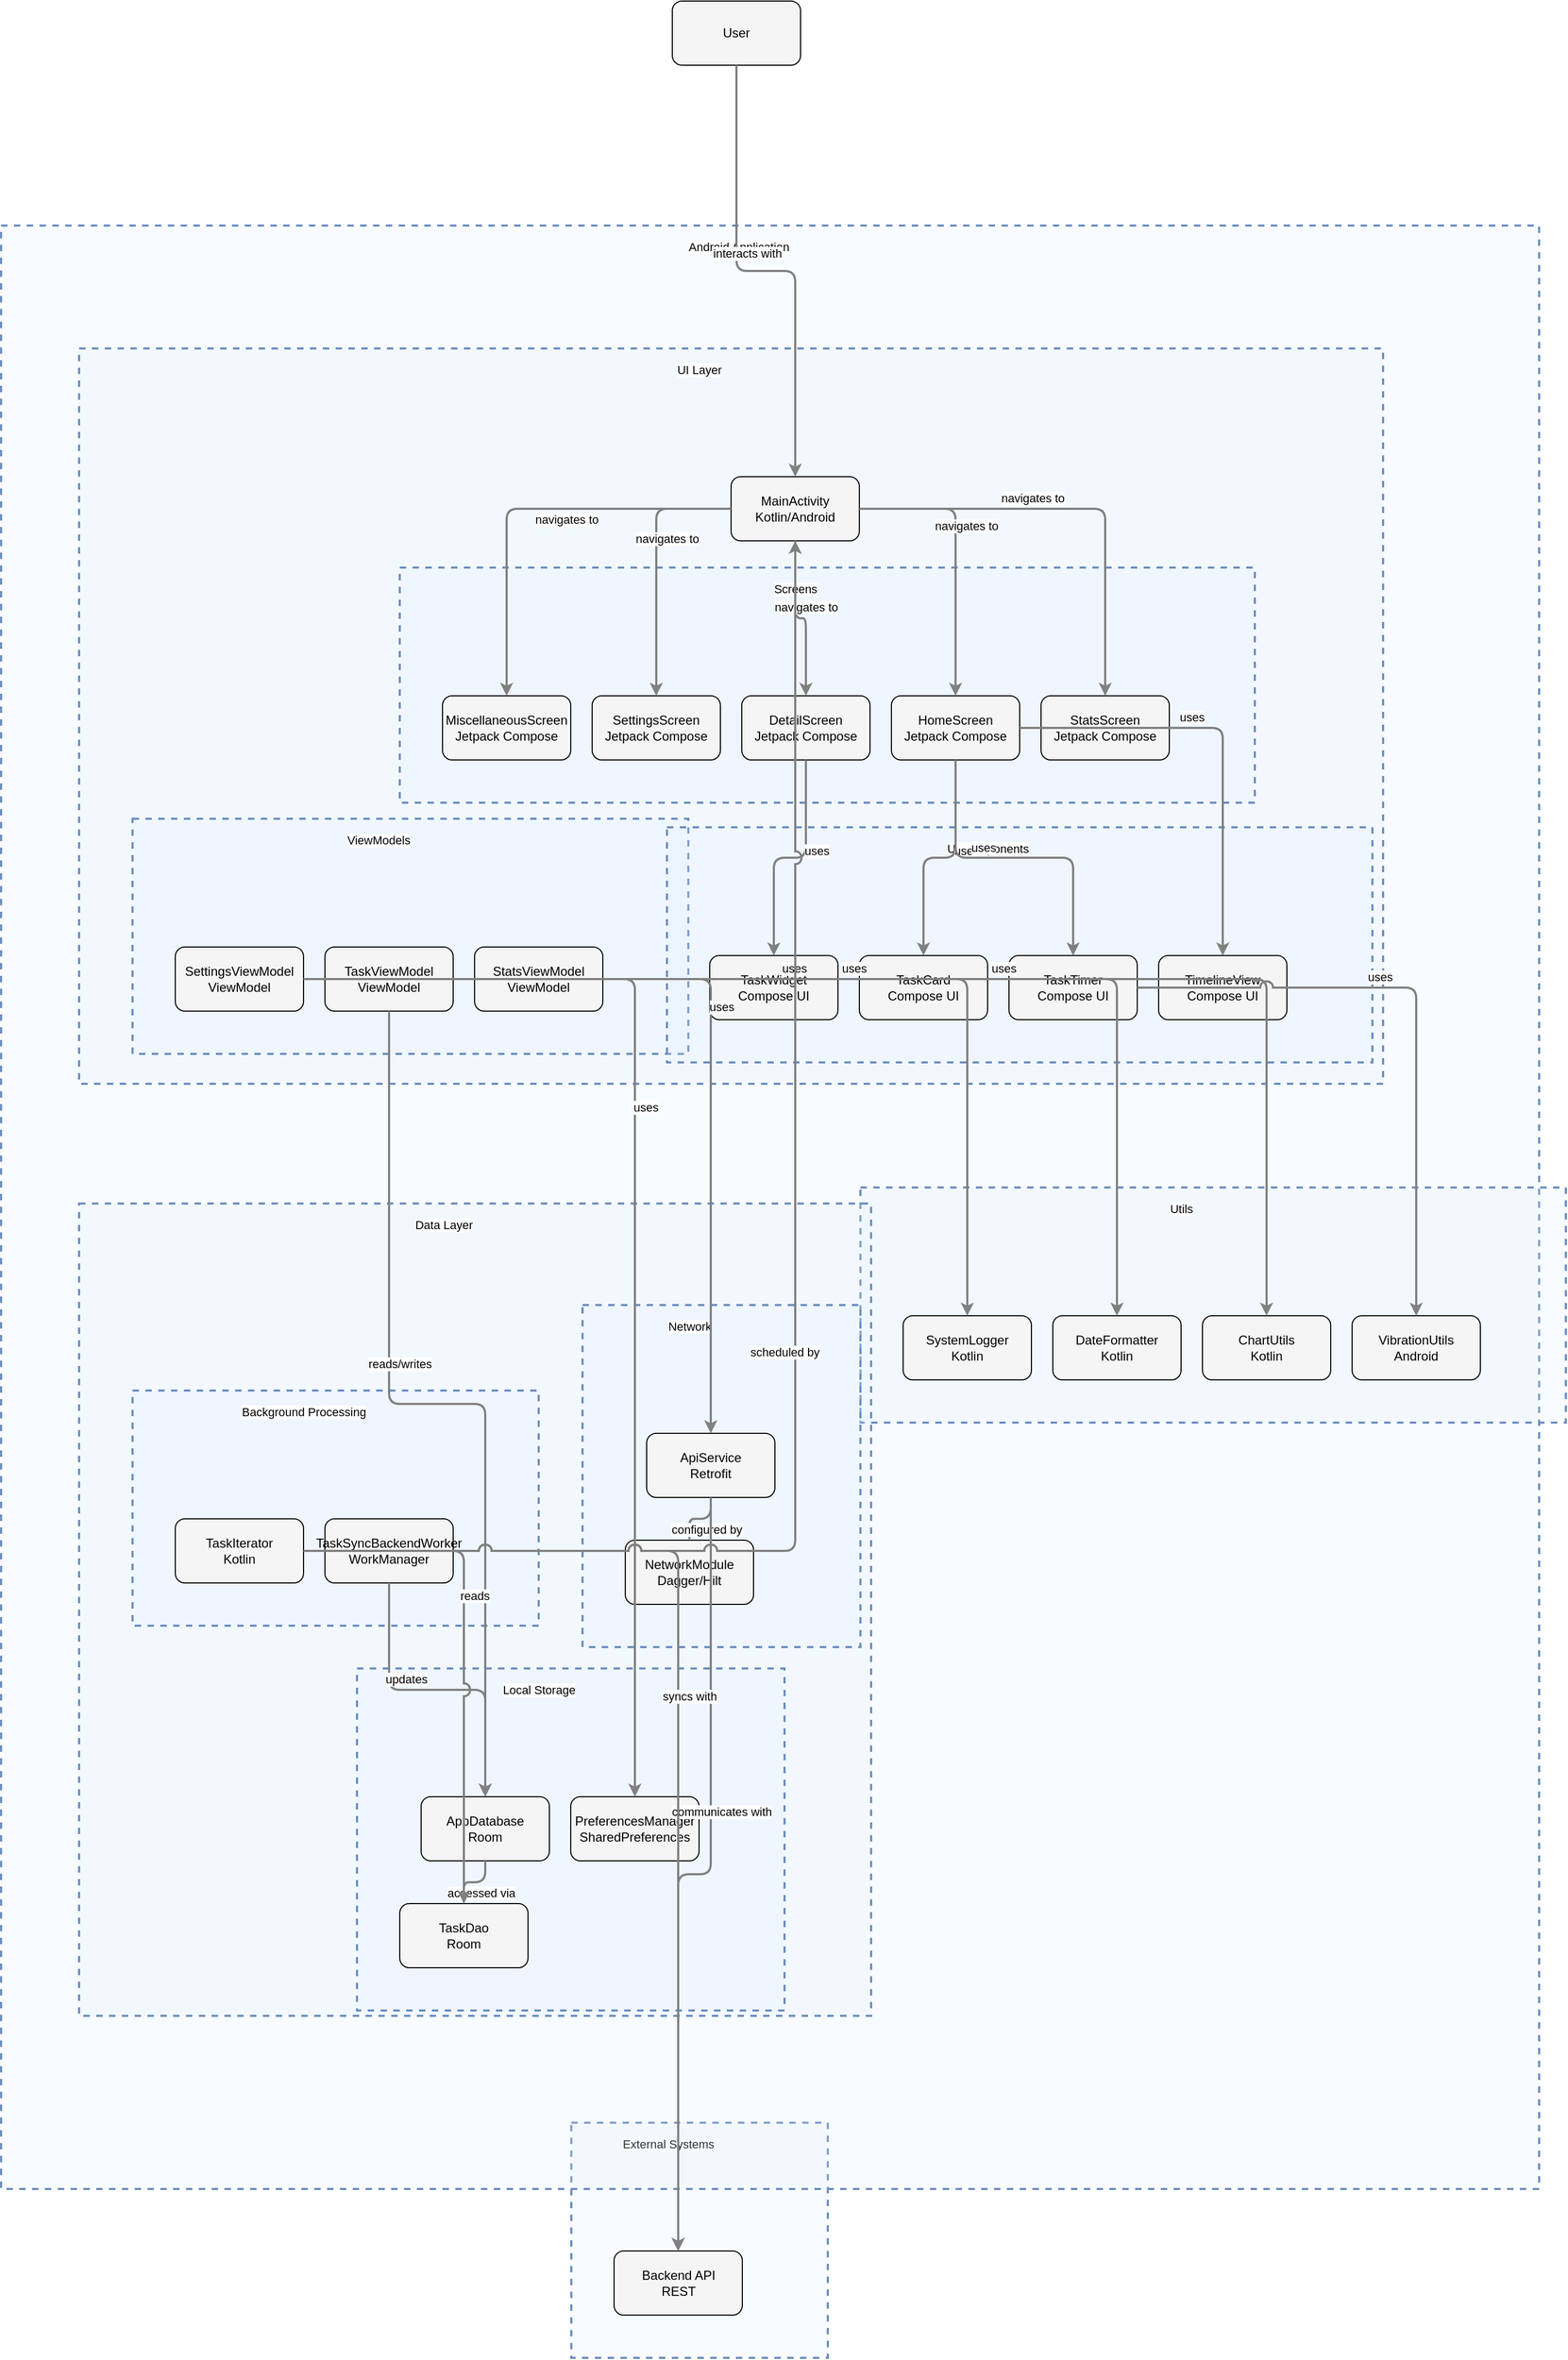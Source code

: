 <?xml version="1.0" encoding="UTF-8"?>
      <mxfile version="14.6.5" type="device">
        <diagram id="codeviz-diagram" name="System Diagram">
          <mxGraphModel dx="1000" dy="1000" grid="1" gridSize="10" guides="1" tooltips="1" connect="1" arrows="1" fold="1" page="1" pageScale="1" pageWidth="1169" pageHeight="827" math="0" shadow="0">
            <root>
              <mxCell id="0"/>
              <mxCell id="1" parent="0"/>
              <mxCell id="subGraph6" value="" style="html=1;whiteSpace=wrap;container=1;fillColor=#dae8fc;strokeColor=#6c8ebf;dashed=1;fillOpacity=20;strokeWidth=2;containerType=none;recursiveResize=0;movable=1;resizable=1;autosize=0;dropTarget=0" vertex="1" parent="subGraph7">
                <mxGeometry x="50" y="175" width="380" height="220" as="geometry"/>
              </mxCell>
              <mxCell id="subGraph6_label" value="Background Processing" style="edgeLabel;html=1;align=center;verticalAlign=middle;resizable=0;labelBackgroundColor=white;spacing=5" vertex="1" parent="subGraph7">
                <mxGeometry x="58" y="183" width="304" height="24" as="geometry"/>
              </mxCell>
<mxCell id="Network" value="" style="html=1;whiteSpace=wrap;container=1;fillColor=#dae8fc;strokeColor=#6c8ebf;dashed=1;fillOpacity=20;strokeWidth=2;containerType=none;recursiveResize=0;movable=1;resizable=1;autosize=0;dropTarget=0" vertex="1" parent="subGraph7">
                <mxGeometry x="471" y="95" width="260" height="320" as="geometry"/>
              </mxCell>
              <mxCell id="Network_label" value="Network" style="edgeLabel;html=1;align=center;verticalAlign=middle;resizable=0;labelBackgroundColor=white;spacing=5" vertex="1" parent="subGraph7">
                <mxGeometry x="479" y="103" width="184" height="24" as="geometry"/>
              </mxCell>
<mxCell id="subGraph4" value="" style="html=1;whiteSpace=wrap;container=1;fillColor=#dae8fc;strokeColor=#6c8ebf;dashed=1;fillOpacity=20;strokeWidth=2;containerType=none;recursiveResize=0;movable=1;resizable=1;autosize=0;dropTarget=0" vertex="1" parent="subGraph7">
                <mxGeometry x="260" y="435" width="400" height="320" as="geometry"/>
              </mxCell>
              <mxCell id="subGraph4_label" value="Local Storage" style="edgeLabel;html=1;align=center;verticalAlign=middle;resizable=0;labelBackgroundColor=white;spacing=5" vertex="1" parent="subGraph7">
                <mxGeometry x="268" y="443" width="324" height="24" as="geometry"/>
              </mxCell>
<mxCell id="ViewModels" value="" style="html=1;whiteSpace=wrap;container=1;fillColor=#dae8fc;strokeColor=#6c8ebf;dashed=1;fillOpacity=20;strokeWidth=2;containerType=none;recursiveResize=0;movable=1;resizable=1;autosize=0;dropTarget=0" vertex="1" parent="subGraph3">
                <mxGeometry x="50" y="440" width="520" height="220" as="geometry"/>
              </mxCell>
              <mxCell id="ViewModels_label" value="ViewModels" style="edgeLabel;html=1;align=center;verticalAlign=middle;resizable=0;labelBackgroundColor=white;spacing=5" vertex="1" parent="subGraph3">
                <mxGeometry x="58" y="448" width="444" height="24" as="geometry"/>
              </mxCell>
<mxCell id="subGraph1" value="" style="html=1;whiteSpace=wrap;container=1;fillColor=#dae8fc;strokeColor=#6c8ebf;dashed=1;fillOpacity=20;strokeWidth=2;containerType=none;recursiveResize=0;movable=1;resizable=1;autosize=0;dropTarget=0" vertex="1" parent="subGraph3">
                <mxGeometry x="550" y="448" width="660" height="220" as="geometry"/>
              </mxCell>
              <mxCell id="subGraph1_label" value="UI Components" style="edgeLabel;html=1;align=center;verticalAlign=middle;resizable=0;labelBackgroundColor=white;spacing=5" vertex="1" parent="subGraph3">
                <mxGeometry x="558" y="456" width="584" height="24" as="geometry"/>
              </mxCell>
<mxCell id="Screens" value="" style="html=1;whiteSpace=wrap;container=1;fillColor=#dae8fc;strokeColor=#6c8ebf;dashed=1;fillOpacity=20;strokeWidth=2;containerType=none;recursiveResize=0;movable=1;resizable=1;autosize=0;dropTarget=0" vertex="1" parent="subGraph3">
                <mxGeometry x="300" y="205" width="800" height="220" as="geometry"/>
              </mxCell>
              <mxCell id="Screens_label" value="Screens" style="edgeLabel;html=1;align=center;verticalAlign=middle;resizable=0;labelBackgroundColor=white;spacing=5" vertex="1" parent="subGraph3">
                <mxGeometry x="308" y="213" width="724" height="24" as="geometry"/>
              </mxCell>
<mxCell id="Utils" value="" style="html=1;whiteSpace=wrap;container=1;fillColor=#dae8fc;strokeColor=#6c8ebf;dashed=1;fillOpacity=20;strokeWidth=2;containerType=none;recursiveResize=0;movable=1;resizable=1;autosize=0;dropTarget=0" vertex="1" parent="subGraph9">
                <mxGeometry x="804" y="900" width="660" height="220" as="geometry"/>
              </mxCell>
              <mxCell id="Utils_label" value="Utils" style="edgeLabel;html=1;align=center;verticalAlign=middle;resizable=0;labelBackgroundColor=white;spacing=5" vertex="1" parent="subGraph9">
                <mxGeometry x="812" y="908" width="584" height="24" as="geometry"/>
              </mxCell>
<mxCell id="subGraph7" value="" style="html=1;whiteSpace=wrap;container=1;fillColor=#dae8fc;strokeColor=#6c8ebf;dashed=1;fillOpacity=20;strokeWidth=2;containerType=none;recursiveResize=0;movable=1;resizable=1;autosize=0;dropTarget=0" vertex="1" parent="subGraph9">
                <mxGeometry x="73" y="915" width="741" height="760" as="geometry"/>
              </mxCell>
              <mxCell id="subGraph7_label" value="Data Layer" style="edgeLabel;html=1;align=center;verticalAlign=middle;resizable=0;labelBackgroundColor=white;spacing=5" vertex="1" parent="subGraph9">
                <mxGeometry x="81" y="923" width="665" height="24" as="geometry"/>
              </mxCell>
<mxCell id="subGraph3" value="" style="html=1;whiteSpace=wrap;container=1;fillColor=#dae8fc;strokeColor=#6c8ebf;dashed=1;fillOpacity=20;strokeWidth=2;containerType=none;recursiveResize=0;movable=1;resizable=1;autosize=0;dropTarget=0" vertex="1" parent="subGraph9">
                <mxGeometry x="73" y="115" width="1220" height="688" as="geometry"/>
              </mxCell>
              <mxCell id="subGraph3_label" value="UI Layer" style="edgeLabel;html=1;align=center;verticalAlign=middle;resizable=0;labelBackgroundColor=white;spacing=5" vertex="1" parent="subGraph9">
                <mxGeometry x="81" y="123" width="1144" height="24" as="geometry"/>
              </mxCell>
<mxCell id="subGraph10" value="" style="html=1;whiteSpace=wrap;container=1;fillColor=#dae8fc;strokeColor=#6c8ebf;dashed=1;fillOpacity=20;strokeWidth=2;containerType=none;recursiveResize=0;movable=1;resizable=1;autosize=0;dropTarget=0" vertex="1" parent="1">
                <mxGeometry x="600.5" y="1997" width="240" height="220" as="geometry"/>
              </mxCell>
              <mxCell id="subGraph10_label" value="External Systems" style="edgeLabel;html=1;align=center;verticalAlign=middle;resizable=0;labelBackgroundColor=white;spacing=5" vertex="1" parent="1">
                <mxGeometry x="608.5" y="2005" width="164" height="24" as="geometry"/>
              </mxCell>
<mxCell id="subGraph9" value="" style="html=1;whiteSpace=wrap;container=1;fillColor=#dae8fc;strokeColor=#6c8ebf;dashed=1;fillOpacity=20;strokeWidth=2;containerType=none;recursiveResize=0;movable=1;resizable=1;autosize=0;dropTarget=0" vertex="1" parent="1">
                <mxGeometry x="67" y="222" width="1439" height="1837" as="geometry"/>
              </mxCell>
              <mxCell id="subGraph9_label" value="Android Application" style="edgeLabel;html=1;align=center;verticalAlign=middle;resizable=0;labelBackgroundColor=white;spacing=5" vertex="1" parent="1">
                <mxGeometry x="75" y="230" width="1363" height="24" as="geometry"/>
              </mxCell>
              <mxCell id="User" value="User" style="rounded=1;whiteSpace=wrap;html=1;fillColor=#f5f5f5" vertex="1" parent="1">
                    <mxGeometry x="695" y="12" width="120" height="60" as="geometry"/>
                  </mxCell>
<mxCell id="MainActivity" value="MainActivity&lt;br&gt;Kotlin/Android" style="rounded=1;whiteSpace=wrap;html=1;fillColor=#f5f5f5" vertex="1" parent="subGraph3">
                    <mxGeometry x="610" y="120" width="120" height="60" as="geometry"/>
                  </mxCell>
<mxCell id="HomeScreen" value="HomeScreen&lt;br&gt;Jetpack Compose" style="rounded=1;whiteSpace=wrap;html=1;fillColor=#f5f5f5" vertex="1" parent="Screens">
                    <mxGeometry x="460" y="120" width="120" height="60" as="geometry"/>
                  </mxCell>
<mxCell id="DetailScreen" value="DetailScreen&lt;br&gt;Jetpack Compose" style="rounded=1;whiteSpace=wrap;html=1;fillColor=#f5f5f5" vertex="1" parent="Screens">
                    <mxGeometry x="320" y="120" width="120" height="60" as="geometry"/>
                  </mxCell>
<mxCell id="SettingsScreen" value="SettingsScreen&lt;br&gt;Jetpack Compose" style="rounded=1;whiteSpace=wrap;html=1;fillColor=#f5f5f5" vertex="1" parent="Screens">
                    <mxGeometry x="180" y="120" width="120" height="60" as="geometry"/>
                  </mxCell>
<mxCell id="StatsScreen" value="StatsScreen&lt;br&gt;Jetpack Compose" style="rounded=1;whiteSpace=wrap;html=1;fillColor=#f5f5f5" vertex="1" parent="Screens">
                    <mxGeometry x="600" y="120" width="120" height="60" as="geometry"/>
                  </mxCell>
<mxCell id="MiscScreen" value="MiscellaneousScreen&lt;br&gt;Jetpack Compose" style="rounded=1;whiteSpace=wrap;html=1;fillColor=#f5f5f5" vertex="1" parent="Screens">
                    <mxGeometry x="40" y="120" width="120" height="60" as="geometry"/>
                  </mxCell>
<mxCell id="TaskCard" value="TaskCard&lt;br&gt;Compose UI" style="rounded=1;whiteSpace=wrap;html=1;fillColor=#f5f5f5" vertex="1" parent="subGraph1">
                    <mxGeometry x="180" y="120" width="120" height="60" as="geometry"/>
                  </mxCell>
<mxCell id="TaskTimer" value="TaskTimer&lt;br&gt;Compose UI" style="rounded=1;whiteSpace=wrap;html=1;fillColor=#f5f5f5" vertex="1" parent="subGraph1">
                    <mxGeometry x="320" y="120" width="120" height="60" as="geometry"/>
                  </mxCell>
<mxCell id="TaskWidget" value="TaskWidget&lt;br&gt;Compose UI" style="rounded=1;whiteSpace=wrap;html=1;fillColor=#f5f5f5" vertex="1" parent="subGraph1">
                    <mxGeometry x="40" y="120" width="120" height="60" as="geometry"/>
                  </mxCell>
<mxCell id="TimelineView" value="TimelineView&lt;br&gt;Compose UI" style="rounded=1;whiteSpace=wrap;html=1;fillColor=#f5f5f5" vertex="1" parent="subGraph1">
                    <mxGeometry x="460" y="120" width="120" height="60" as="geometry"/>
                  </mxCell>
<mxCell id="TaskViewModel" value="TaskViewModel&lt;br&gt;ViewModel" style="rounded=1;whiteSpace=wrap;html=1;fillColor=#f5f5f5" vertex="1" parent="ViewModels">
                    <mxGeometry x="180" y="120" width="120" height="60" as="geometry"/>
                  </mxCell>
<mxCell id="SettingsViewModel" value="SettingsViewModel&lt;br&gt;ViewModel" style="rounded=1;whiteSpace=wrap;html=1;fillColor=#f5f5f5" vertex="1" parent="ViewModels">
                    <mxGeometry x="40" y="120" width="120" height="60" as="geometry"/>
                  </mxCell>
<mxCell id="StatsViewModel" value="StatsViewModel&lt;br&gt;ViewModel" style="rounded=1;whiteSpace=wrap;html=1;fillColor=#f5f5f5" vertex="1" parent="ViewModels">
                    <mxGeometry x="320" y="120" width="120" height="60" as="geometry"/>
                  </mxCell>
<mxCell id="AppDatabase" value="AppDatabase&lt;br&gt;Room" style="rounded=1;whiteSpace=wrap;html=1;fillColor=#f5f5f5" vertex="1" parent="subGraph4">
                    <mxGeometry x="60" y="120" width="120" height="60" as="geometry"/>
                  </mxCell>
<mxCell id="TaskDao" value="TaskDao&lt;br&gt;Room" style="rounded=1;whiteSpace=wrap;html=1;fillColor=#f5f5f5" vertex="1" parent="subGraph4">
                    <mxGeometry x="40" y="220" width="120" height="60" as="geometry"/>
                  </mxCell>
<mxCell id="PreferencesManager" value="PreferencesManager&lt;br&gt;SharedPreferences" style="rounded=1;whiteSpace=wrap;html=1;fillColor=#f5f5f5" vertex="1" parent="subGraph4">
                    <mxGeometry x="200" y="120" width="120" height="60" as="geometry"/>
                  </mxCell>
<mxCell id="ApiService" value="ApiService&lt;br&gt;Retrofit" style="rounded=1;whiteSpace=wrap;html=1;fillColor=#f5f5f5" vertex="1" parent="Network">
                    <mxGeometry x="60" y="120" width="120" height="60" as="geometry"/>
                  </mxCell>
<mxCell id="NetworkModule" value="NetworkModule&lt;br&gt;Dagger/Hilt" style="rounded=1;whiteSpace=wrap;html=1;fillColor=#f5f5f5" vertex="1" parent="Network">
                    <mxGeometry x="40" y="220" width="120" height="60" as="geometry"/>
                  </mxCell>
<mxCell id="TaskSyncWorker" value="TaskSyncBackendWorker&lt;br&gt;WorkManager" style="rounded=1;whiteSpace=wrap;html=1;fillColor=#f5f5f5" vertex="1" parent="subGraph6">
                    <mxGeometry x="180" y="120" width="120" height="60" as="geometry"/>
                  </mxCell>
<mxCell id="TaskIterator" value="TaskIterator&lt;br&gt;Kotlin" style="rounded=1;whiteSpace=wrap;html=1;fillColor=#f5f5f5" vertex="1" parent="subGraph6">
                    <mxGeometry x="40" y="120" width="120" height="60" as="geometry"/>
                  </mxCell>
<mxCell id="ChartUtils" value="ChartUtils&lt;br&gt;Kotlin" style="rounded=1;whiteSpace=wrap;html=1;fillColor=#f5f5f5" vertex="1" parent="Utils">
                    <mxGeometry x="320" y="120" width="120" height="60" as="geometry"/>
                  </mxCell>
<mxCell id="DateFormatter" value="DateFormatter&lt;br&gt;Kotlin" style="rounded=1;whiteSpace=wrap;html=1;fillColor=#f5f5f5" vertex="1" parent="Utils">
                    <mxGeometry x="180" y="120" width="120" height="60" as="geometry"/>
                  </mxCell>
<mxCell id="SystemLogger" value="SystemLogger&lt;br&gt;Kotlin" style="rounded=1;whiteSpace=wrap;html=1;fillColor=#f5f5f5" vertex="1" parent="Utils">
                    <mxGeometry x="40" y="120" width="120" height="60" as="geometry"/>
                  </mxCell>
<mxCell id="VibrationUtils" value="VibrationUtils&lt;br&gt;Android" style="rounded=1;whiteSpace=wrap;html=1;fillColor=#f5f5f5" vertex="1" parent="Utils">
                    <mxGeometry x="460" y="120" width="120" height="60" as="geometry"/>
                  </mxCell>
<mxCell id="Backend" value="Backend API&lt;br&gt;REST" style="rounded=1;whiteSpace=wrap;html=1;fillColor=#f5f5f5" vertex="1" parent="subGraph10">
                    <mxGeometry x="40" y="120" width="120" height="60" as="geometry"/>
                  </mxCell>
              <mxCell id="edge-L_User_MainActivity_0" style="edgeStyle=orthogonalEdgeStyle;rounded=1;orthogonalLoop=1;jettySize=auto;html=1;strokeColor=#808080;strokeWidth=2;jumpStyle=arc;jumpSize=10;spacing=15;labelBackgroundColor=white;labelBorderColor=none" edge="1" parent="1" source="User" target="MainActivity">
                  <mxGeometry relative="1" as="geometry"/>
                </mxCell>
                <mxCell id="edge-L_User_MainActivity_0_label" value="interacts with" style="edgeLabel;html=1;align=center;verticalAlign=middle;resizable=0;points=[];" vertex="1" connectable="0" parent="edge-L_User_MainActivity_0">
                  <mxGeometry x="-0.2" y="10" relative="1" as="geometry">
                    <mxPoint as="offset"/>
                  </mxGeometry>
                </mxCell>
<mxCell id="edge-L_MainActivity_HomeScreen_1" style="edgeStyle=orthogonalEdgeStyle;rounded=1;orthogonalLoop=1;jettySize=auto;html=1;strokeColor=#808080;strokeWidth=2;jumpStyle=arc;jumpSize=10;spacing=15;labelBackgroundColor=white;labelBorderColor=none" edge="1" parent="1" source="MainActivity" target="HomeScreen">
                  <mxGeometry relative="1" as="geometry"/>
                </mxCell>
                <mxCell id="edge-L_MainActivity_HomeScreen_1_label" value="navigates to" style="edgeLabel;html=1;align=center;verticalAlign=middle;resizable=0;points=[];" vertex="1" connectable="0" parent="edge-L_MainActivity_HomeScreen_1">
                  <mxGeometry x="-0.2" y="10" relative="1" as="geometry">
                    <mxPoint as="offset"/>
                  </mxGeometry>
                </mxCell>
<mxCell id="edge-L_MainActivity_DetailScreen_2" style="edgeStyle=orthogonalEdgeStyle;rounded=1;orthogonalLoop=1;jettySize=auto;html=1;strokeColor=#808080;strokeWidth=2;jumpStyle=arc;jumpSize=10;spacing=15;labelBackgroundColor=white;labelBorderColor=none" edge="1" parent="1" source="MainActivity" target="DetailScreen">
                  <mxGeometry relative="1" as="geometry"/>
                </mxCell>
                <mxCell id="edge-L_MainActivity_DetailScreen_2_label" value="navigates to" style="edgeLabel;html=1;align=center;verticalAlign=middle;resizable=0;points=[];" vertex="1" connectable="0" parent="edge-L_MainActivity_DetailScreen_2">
                  <mxGeometry x="-0.2" y="10" relative="1" as="geometry">
                    <mxPoint as="offset"/>
                  </mxGeometry>
                </mxCell>
<mxCell id="edge-L_MainActivity_SettingsScreen_3" style="edgeStyle=orthogonalEdgeStyle;rounded=1;orthogonalLoop=1;jettySize=auto;html=1;strokeColor=#808080;strokeWidth=2;jumpStyle=arc;jumpSize=10;spacing=15;labelBackgroundColor=white;labelBorderColor=none" edge="1" parent="1" source="MainActivity" target="SettingsScreen">
                  <mxGeometry relative="1" as="geometry"/>
                </mxCell>
                <mxCell id="edge-L_MainActivity_SettingsScreen_3_label" value="navigates to" style="edgeLabel;html=1;align=center;verticalAlign=middle;resizable=0;points=[];" vertex="1" connectable="0" parent="edge-L_MainActivity_SettingsScreen_3">
                  <mxGeometry x="-0.2" y="10" relative="1" as="geometry">
                    <mxPoint as="offset"/>
                  </mxGeometry>
                </mxCell>
<mxCell id="edge-L_MainActivity_StatsScreen_4" style="edgeStyle=orthogonalEdgeStyle;rounded=1;orthogonalLoop=1;jettySize=auto;html=1;strokeColor=#808080;strokeWidth=2;jumpStyle=arc;jumpSize=10;spacing=15;labelBackgroundColor=white;labelBorderColor=none" edge="1" parent="1" source="MainActivity" target="StatsScreen">
                  <mxGeometry relative="1" as="geometry"/>
                </mxCell>
                <mxCell id="edge-L_MainActivity_StatsScreen_4_label" value="navigates to" style="edgeLabel;html=1;align=center;verticalAlign=middle;resizable=0;points=[];" vertex="1" connectable="0" parent="edge-L_MainActivity_StatsScreen_4">
                  <mxGeometry x="-0.2" y="10" relative="1" as="geometry">
                    <mxPoint as="offset"/>
                  </mxGeometry>
                </mxCell>
<mxCell id="edge-L_MainActivity_MiscScreen_5" style="edgeStyle=orthogonalEdgeStyle;rounded=1;orthogonalLoop=1;jettySize=auto;html=1;strokeColor=#808080;strokeWidth=2;jumpStyle=arc;jumpSize=10;spacing=15;labelBackgroundColor=white;labelBorderColor=none" edge="1" parent="1" source="MainActivity" target="MiscScreen">
                  <mxGeometry relative="1" as="geometry"/>
                </mxCell>
                <mxCell id="edge-L_MainActivity_MiscScreen_5_label" value="navigates to" style="edgeLabel;html=1;align=center;verticalAlign=middle;resizable=0;points=[];" vertex="1" connectable="0" parent="edge-L_MainActivity_MiscScreen_5">
                  <mxGeometry x="-0.2" y="10" relative="1" as="geometry">
                    <mxPoint as="offset"/>
                  </mxGeometry>
                </mxCell>
<mxCell id="edge-L_HomeScreen_TaskCard_6" style="edgeStyle=orthogonalEdgeStyle;rounded=1;orthogonalLoop=1;jettySize=auto;html=1;strokeColor=#808080;strokeWidth=2;jumpStyle=arc;jumpSize=10;spacing=15;labelBackgroundColor=white;labelBorderColor=none" edge="1" parent="1" source="HomeScreen" target="TaskCard">
                  <mxGeometry relative="1" as="geometry"/>
                </mxCell>
                <mxCell id="edge-L_HomeScreen_TaskCard_6_label" value="uses" style="edgeLabel;html=1;align=center;verticalAlign=middle;resizable=0;points=[];" vertex="1" connectable="0" parent="edge-L_HomeScreen_TaskCard_6">
                  <mxGeometry x="-0.2" y="10" relative="1" as="geometry">
                    <mxPoint as="offset"/>
                  </mxGeometry>
                </mxCell>
<mxCell id="edge-L_HomeScreen_TaskTimer_7" style="edgeStyle=orthogonalEdgeStyle;rounded=1;orthogonalLoop=1;jettySize=auto;html=1;strokeColor=#808080;strokeWidth=2;jumpStyle=arc;jumpSize=10;spacing=15;labelBackgroundColor=white;labelBorderColor=none" edge="1" parent="1" source="HomeScreen" target="TaskTimer">
                  <mxGeometry relative="1" as="geometry"/>
                </mxCell>
                <mxCell id="edge-L_HomeScreen_TaskTimer_7_label" value="uses" style="edgeLabel;html=1;align=center;verticalAlign=middle;resizable=0;points=[];" vertex="1" connectable="0" parent="edge-L_HomeScreen_TaskTimer_7">
                  <mxGeometry x="-0.2" y="10" relative="1" as="geometry">
                    <mxPoint as="offset"/>
                  </mxGeometry>
                </mxCell>
<mxCell id="edge-L_HomeScreen_TimelineView_8" style="edgeStyle=orthogonalEdgeStyle;rounded=1;orthogonalLoop=1;jettySize=auto;html=1;strokeColor=#808080;strokeWidth=2;jumpStyle=arc;jumpSize=10;spacing=15;labelBackgroundColor=white;labelBorderColor=none" edge="1" parent="1" source="HomeScreen" target="TimelineView">
                  <mxGeometry relative="1" as="geometry"/>
                </mxCell>
                <mxCell id="edge-L_HomeScreen_TimelineView_8_label" value="uses" style="edgeLabel;html=1;align=center;verticalAlign=middle;resizable=0;points=[];" vertex="1" connectable="0" parent="edge-L_HomeScreen_TimelineView_8">
                  <mxGeometry x="-0.2" y="10" relative="1" as="geometry">
                    <mxPoint as="offset"/>
                  </mxGeometry>
                </mxCell>
<mxCell id="edge-L_DetailScreen_TaskWidget_9" style="edgeStyle=orthogonalEdgeStyle;rounded=1;orthogonalLoop=1;jettySize=auto;html=1;strokeColor=#808080;strokeWidth=2;jumpStyle=arc;jumpSize=10;spacing=15;labelBackgroundColor=white;labelBorderColor=none" edge="1" parent="1" source="DetailScreen" target="TaskWidget">
                  <mxGeometry relative="1" as="geometry"/>
                </mxCell>
                <mxCell id="edge-L_DetailScreen_TaskWidget_9_label" value="uses" style="edgeLabel;html=1;align=center;verticalAlign=middle;resizable=0;points=[];" vertex="1" connectable="0" parent="edge-L_DetailScreen_TaskWidget_9">
                  <mxGeometry x="-0.2" y="10" relative="1" as="geometry">
                    <mxPoint as="offset"/>
                  </mxGeometry>
                </mxCell>
<mxCell id="edge-L_TaskViewModel_AppDatabase_10" style="edgeStyle=orthogonalEdgeStyle;rounded=1;orthogonalLoop=1;jettySize=auto;html=1;strokeColor=#808080;strokeWidth=2;jumpStyle=arc;jumpSize=10;spacing=15;labelBackgroundColor=white;labelBorderColor=none" edge="1" parent="1" source="TaskViewModel" target="AppDatabase">
                  <mxGeometry relative="1" as="geometry"/>
                </mxCell>
                <mxCell id="edge-L_TaskViewModel_AppDatabase_10_label" value="reads/writes" style="edgeLabel;html=1;align=center;verticalAlign=middle;resizable=0;points=[];" vertex="1" connectable="0" parent="edge-L_TaskViewModel_AppDatabase_10">
                  <mxGeometry x="-0.2" y="10" relative="1" as="geometry">
                    <mxPoint as="offset"/>
                  </mxGeometry>
                </mxCell>
<mxCell id="edge-L_TaskViewModel_ApiService_11" style="edgeStyle=orthogonalEdgeStyle;rounded=1;orthogonalLoop=1;jettySize=auto;html=1;strokeColor=#808080;strokeWidth=2;jumpStyle=arc;jumpSize=10;spacing=15;labelBackgroundColor=white;labelBorderColor=none" edge="1" parent="1" source="TaskViewModel" target="ApiService">
                  <mxGeometry relative="1" as="geometry"/>
                </mxCell>
                <mxCell id="edge-L_TaskViewModel_ApiService_11_label" value="uses" style="edgeLabel;html=1;align=center;verticalAlign=middle;resizable=0;points=[];" vertex="1" connectable="0" parent="edge-L_TaskViewModel_ApiService_11">
                  <mxGeometry x="-0.2" y="10" relative="1" as="geometry">
                    <mxPoint as="offset"/>
                  </mxGeometry>
                </mxCell>
<mxCell id="edge-L_SettingsViewModel_PreferencesManager_12" style="edgeStyle=orthogonalEdgeStyle;rounded=1;orthogonalLoop=1;jettySize=auto;html=1;strokeColor=#808080;strokeWidth=2;jumpStyle=arc;jumpSize=10;spacing=15;labelBackgroundColor=white;labelBorderColor=none" edge="1" parent="1" source="SettingsViewModel" target="PreferencesManager">
                  <mxGeometry relative="1" as="geometry"/>
                </mxCell>
                <mxCell id="edge-L_SettingsViewModel_PreferencesManager_12_label" value="uses" style="edgeLabel;html=1;align=center;verticalAlign=middle;resizable=0;points=[];" vertex="1" connectable="0" parent="edge-L_SettingsViewModel_PreferencesManager_12">
                  <mxGeometry x="-0.2" y="10" relative="1" as="geometry">
                    <mxPoint as="offset"/>
                  </mxGeometry>
                </mxCell>
<mxCell id="edge-L_StatsViewModel_ChartUtils_13" style="edgeStyle=orthogonalEdgeStyle;rounded=1;orthogonalLoop=1;jettySize=auto;html=1;strokeColor=#808080;strokeWidth=2;jumpStyle=arc;jumpSize=10;spacing=15;labelBackgroundColor=white;labelBorderColor=none" edge="1" parent="1" source="StatsViewModel" target="ChartUtils">
                  <mxGeometry relative="1" as="geometry"/>
                </mxCell>
                <mxCell id="edge-L_StatsViewModel_ChartUtils_13_label" value="uses" style="edgeLabel;html=1;align=center;verticalAlign=middle;resizable=0;points=[];" vertex="1" connectable="0" parent="edge-L_StatsViewModel_ChartUtils_13">
                  <mxGeometry x="-0.2" y="10" relative="1" as="geometry">
                    <mxPoint as="offset"/>
                  </mxGeometry>
                </mxCell>
<mxCell id="edge-L_AppDatabase_TaskDao_14" style="edgeStyle=orthogonalEdgeStyle;rounded=1;orthogonalLoop=1;jettySize=auto;html=1;strokeColor=#808080;strokeWidth=2;jumpStyle=arc;jumpSize=10;spacing=15;labelBackgroundColor=white;labelBorderColor=none" edge="1" parent="1" source="AppDatabase" target="TaskDao">
                  <mxGeometry relative="1" as="geometry"/>
                </mxCell>
                <mxCell id="edge-L_AppDatabase_TaskDao_14_label" value="accessed via" style="edgeLabel;html=1;align=center;verticalAlign=middle;resizable=0;points=[];" vertex="1" connectable="0" parent="edge-L_AppDatabase_TaskDao_14">
                  <mxGeometry x="-0.2" y="10" relative="1" as="geometry">
                    <mxPoint as="offset"/>
                  </mxGeometry>
                </mxCell>
<mxCell id="edge-L_ApiService_NetworkModule_15" style="edgeStyle=orthogonalEdgeStyle;rounded=1;orthogonalLoop=1;jettySize=auto;html=1;strokeColor=#808080;strokeWidth=2;jumpStyle=arc;jumpSize=10;spacing=15;labelBackgroundColor=white;labelBorderColor=none" edge="1" parent="1" source="ApiService" target="NetworkModule">
                  <mxGeometry relative="1" as="geometry"/>
                </mxCell>
                <mxCell id="edge-L_ApiService_NetworkModule_15_label" value="configured by" style="edgeLabel;html=1;align=center;verticalAlign=middle;resizable=0;points=[];" vertex="1" connectable="0" parent="edge-L_ApiService_NetworkModule_15">
                  <mxGeometry x="-0.2" y="10" relative="1" as="geometry">
                    <mxPoint as="offset"/>
                  </mxGeometry>
                </mxCell>
<mxCell id="edge-L_ApiService_Backend_16" style="edgeStyle=orthogonalEdgeStyle;rounded=1;orthogonalLoop=1;jettySize=auto;html=1;strokeColor=#808080;strokeWidth=2;jumpStyle=arc;jumpSize=10;spacing=15;labelBackgroundColor=white;labelBorderColor=none" edge="1" parent="1" source="ApiService" target="Backend">
                  <mxGeometry relative="1" as="geometry"/>
                </mxCell>
                <mxCell id="edge-L_ApiService_Backend_16_label" value="communicates with" style="edgeLabel;html=1;align=center;verticalAlign=middle;resizable=0;points=[];" vertex="1" connectable="0" parent="edge-L_ApiService_Backend_16">
                  <mxGeometry x="-0.2" y="10" relative="1" as="geometry">
                    <mxPoint as="offset"/>
                  </mxGeometry>
                </mxCell>
<mxCell id="edge-L_TaskSyncWorker_Backend_17" style="edgeStyle=orthogonalEdgeStyle;rounded=1;orthogonalLoop=1;jettySize=auto;html=1;strokeColor=#808080;strokeWidth=2;jumpStyle=arc;jumpSize=10;spacing=15;labelBackgroundColor=white;labelBorderColor=none" edge="1" parent="1" source="TaskSyncWorker" target="Backend">
                  <mxGeometry relative="1" as="geometry"/>
                </mxCell>
                <mxCell id="edge-L_TaskSyncWorker_Backend_17_label" value="syncs with" style="edgeLabel;html=1;align=center;verticalAlign=middle;resizable=0;points=[];" vertex="1" connectable="0" parent="edge-L_TaskSyncWorker_Backend_17">
                  <mxGeometry x="-0.2" y="10" relative="1" as="geometry">
                    <mxPoint as="offset"/>
                  </mxGeometry>
                </mxCell>
<mxCell id="edge-L_TaskSyncWorker_AppDatabase_18" style="edgeStyle=orthogonalEdgeStyle;rounded=1;orthogonalLoop=1;jettySize=auto;html=1;strokeColor=#808080;strokeWidth=2;jumpStyle=arc;jumpSize=10;spacing=15;labelBackgroundColor=white;labelBorderColor=none" edge="1" parent="1" source="TaskSyncWorker" target="AppDatabase">
                  <mxGeometry relative="1" as="geometry"/>
                </mxCell>
                <mxCell id="edge-L_TaskSyncWorker_AppDatabase_18_label" value="updates" style="edgeLabel;html=1;align=center;verticalAlign=middle;resizable=0;points=[];" vertex="1" connectable="0" parent="edge-L_TaskSyncWorker_AppDatabase_18">
                  <mxGeometry x="-0.2" y="10" relative="1" as="geometry">
                    <mxPoint as="offset"/>
                  </mxGeometry>
                </mxCell>
<mxCell id="edge-L_TaskIterator_TaskDao_19" style="edgeStyle=orthogonalEdgeStyle;rounded=1;orthogonalLoop=1;jettySize=auto;html=1;strokeColor=#808080;strokeWidth=2;jumpStyle=arc;jumpSize=10;spacing=15;labelBackgroundColor=white;labelBorderColor=none" edge="1" parent="1" source="TaskIterator" target="TaskDao">
                  <mxGeometry relative="1" as="geometry"/>
                </mxCell>
                <mxCell id="edge-L_TaskIterator_TaskDao_19_label" value="reads" style="edgeLabel;html=1;align=center;verticalAlign=middle;resizable=0;points=[];" vertex="1" connectable="0" parent="edge-L_TaskIterator_TaskDao_19">
                  <mxGeometry x="-0.2" y="10" relative="1" as="geometry">
                    <mxPoint as="offset"/>
                  </mxGeometry>
                </mxCell>
<mxCell id="edge-L_TaskViewModel_DateFormatter_20" style="edgeStyle=orthogonalEdgeStyle;rounded=1;orthogonalLoop=1;jettySize=auto;html=1;strokeColor=#808080;strokeWidth=2;jumpStyle=arc;jumpSize=10;spacing=15;labelBackgroundColor=white;labelBorderColor=none" edge="1" parent="1" source="TaskViewModel" target="DateFormatter">
                  <mxGeometry relative="1" as="geometry"/>
                </mxCell>
                <mxCell id="edge-L_TaskViewModel_DateFormatter_20_label" value="uses" style="edgeLabel;html=1;align=center;verticalAlign=middle;resizable=0;points=[];" vertex="1" connectable="0" parent="edge-L_TaskViewModel_DateFormatter_20">
                  <mxGeometry x="-0.2" y="10" relative="1" as="geometry">
                    <mxPoint as="offset"/>
                  </mxGeometry>
                </mxCell>
<mxCell id="edge-L_TaskViewModel_SystemLogger_21" style="edgeStyle=orthogonalEdgeStyle;rounded=1;orthogonalLoop=1;jettySize=auto;html=1;strokeColor=#808080;strokeWidth=2;jumpStyle=arc;jumpSize=10;spacing=15;labelBackgroundColor=white;labelBorderColor=none" edge="1" parent="1" source="TaskViewModel" target="SystemLogger">
                  <mxGeometry relative="1" as="geometry"/>
                </mxCell>
                <mxCell id="edge-L_TaskViewModel_SystemLogger_21_label" value="uses" style="edgeLabel;html=1;align=center;verticalAlign=middle;resizable=0;points=[];" vertex="1" connectable="0" parent="edge-L_TaskViewModel_SystemLogger_21">
                  <mxGeometry x="-0.2" y="10" relative="1" as="geometry">
                    <mxPoint as="offset"/>
                  </mxGeometry>
                </mxCell>
<mxCell id="edge-L_TaskTimer_VibrationUtils_22" style="edgeStyle=orthogonalEdgeStyle;rounded=1;orthogonalLoop=1;jettySize=auto;html=1;strokeColor=#808080;strokeWidth=2;jumpStyle=arc;jumpSize=10;spacing=15;labelBackgroundColor=white;labelBorderColor=none" edge="1" parent="1" source="TaskTimer" target="VibrationUtils">
                  <mxGeometry relative="1" as="geometry"/>
                </mxCell>
                <mxCell id="edge-L_TaskTimer_VibrationUtils_22_label" value="uses" style="edgeLabel;html=1;align=center;verticalAlign=middle;resizable=0;points=[];" vertex="1" connectable="0" parent="edge-L_TaskTimer_VibrationUtils_22">
                  <mxGeometry x="-0.2" y="10" relative="1" as="geometry">
                    <mxPoint as="offset"/>
                  </mxGeometry>
                </mxCell>
<mxCell id="edge-L_TaskSyncWorker_MainActivity_23" style="edgeStyle=orthogonalEdgeStyle;rounded=1;orthogonalLoop=1;jettySize=auto;html=1;strokeColor=#808080;strokeWidth=2;jumpStyle=arc;jumpSize=10;spacing=15;labelBackgroundColor=white;labelBorderColor=none" edge="1" parent="1" source="TaskSyncWorker" target="MainActivity">
                  <mxGeometry relative="1" as="geometry"/>
                </mxCell>
                <mxCell id="edge-L_TaskSyncWorker_MainActivity_23_label" value="scheduled by" style="edgeLabel;html=1;align=center;verticalAlign=middle;resizable=0;points=[];" vertex="1" connectable="0" parent="edge-L_TaskSyncWorker_MainActivity_23">
                  <mxGeometry x="-0.2" y="10" relative="1" as="geometry">
                    <mxPoint as="offset"/>
                  </mxGeometry>
                </mxCell>
            </root>
          </mxGraphModel>
        </diagram>
      </mxfile>